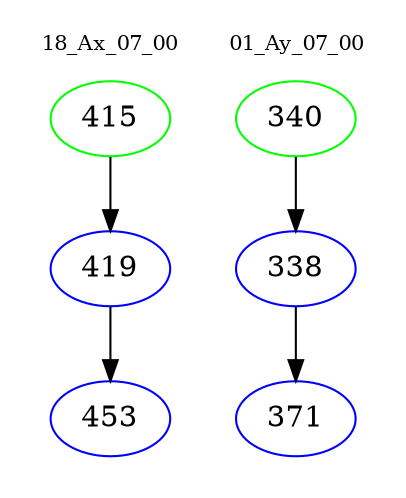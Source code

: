 digraph{
subgraph cluster_0 {
color = white
label = "18_Ax_07_00";
fontsize=10;
T0_415 [label="415", color="green"]
T0_415 -> T0_419 [color="black"]
T0_419 [label="419", color="blue"]
T0_419 -> T0_453 [color="black"]
T0_453 [label="453", color="blue"]
}
subgraph cluster_1 {
color = white
label = "01_Ay_07_00";
fontsize=10;
T1_340 [label="340", color="green"]
T1_340 -> T1_338 [color="black"]
T1_338 [label="338", color="blue"]
T1_338 -> T1_371 [color="black"]
T1_371 [label="371", color="blue"]
}
}
